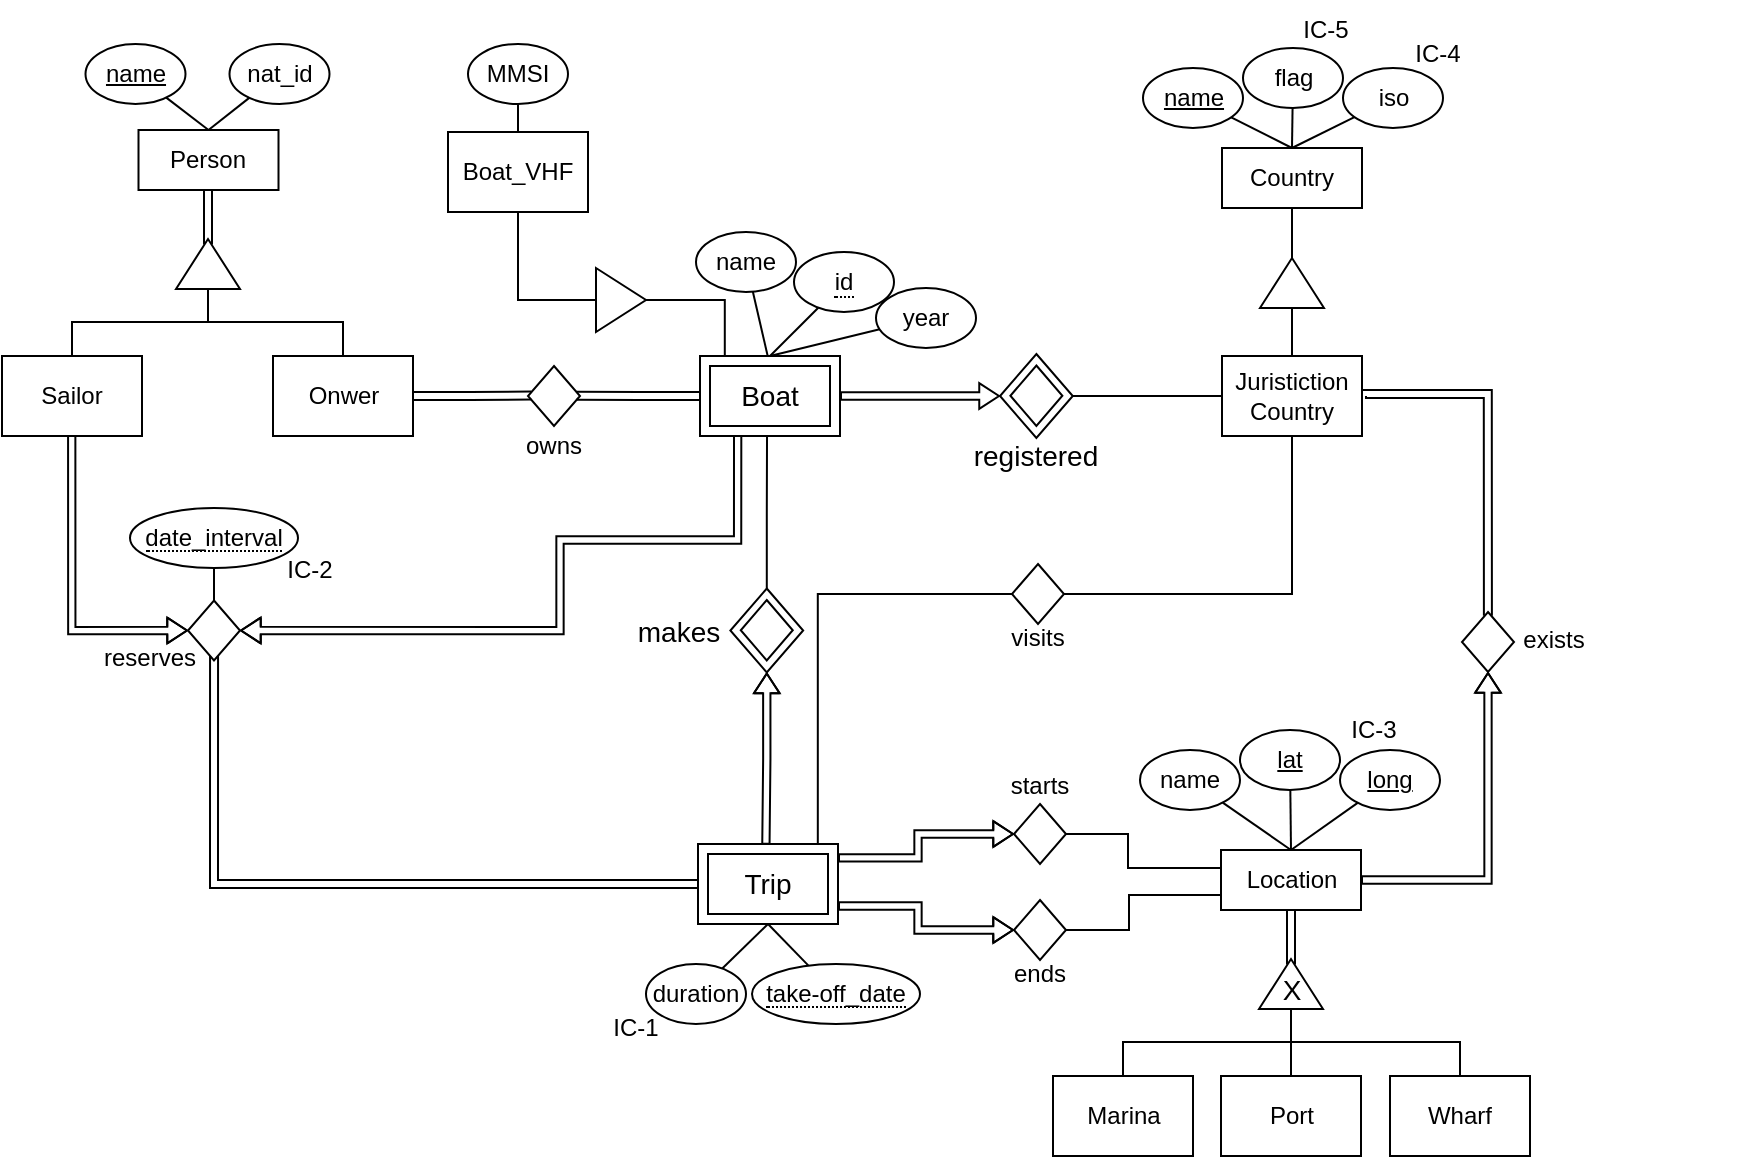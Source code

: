 <mxfile version="15.9.4" type="device"><diagram id="mtO8EmzBldFPsHvV7_26" name="EA-Model"><mxGraphModel dx="782" dy="507" grid="1" gridSize="4" guides="1" tooltips="1" connect="1" arrows="1" fold="1" page="1" pageScale="1" pageWidth="827" pageHeight="1169" math="0" shadow="0"><root><mxCell id="0"/><mxCell id="1" parent="0"/><mxCell id="zJxWmI2F3YD3vHhMLD6m-106" value="" style="edgeStyle=orthogonalEdgeStyle;rounded=0;orthogonalLoop=1;jettySize=auto;html=1;fontColor=#000000;startArrow=block;startFill=0;endArrow=none;endFill=0;shape=flexArrow;endWidth=14.912;endSize=2.42;width=3.649;startSize=2.956;sourcePerimeterSpacing=0;startWidth=8.221;ignoreEdge=0;shadow=0;sketch=0;sourcePortConstraint=none;targetPortConstraint=none;orthogonal=0;anchorPointDirection=0;entryX=1;entryY=0.5;entryDx=0;entryDy=0;exitX=0.5;exitY=1;exitDx=0;exitDy=0;" parent="1" source="zJxWmI2F3YD3vHhMLD6m-108" target="zJxWmI2F3YD3vHhMLD6m-92" edge="1"><mxGeometry relative="1" as="geometry"><mxPoint x="772" y="486" as="sourcePoint"/><mxPoint x="772.011" y="609.0" as="targetPoint"/><Array as="points"><mxPoint x="772" y="482"/><mxPoint x="772" y="609"/></Array></mxGeometry></mxCell><mxCell id="zJxWmI2F3YD3vHhMLD6m-107" value="" style="group;rounded=1;shadow=0;sketch=0;strokeColor=none;strokeWidth=1;fillColor=none;gradientColor=none;" parent="1" vertex="1" connectable="0"><mxGeometry x="779" y="438" width="130" height="36" as="geometry"/></mxCell><mxCell id="zJxWmI2F3YD3vHhMLD6m-108" value="" style="rhombus;whiteSpace=wrap;html=1;fillColor=default;container=0;rounded=0;shadow=0;sketch=0;strokeColor=default;strokeWidth=1;" parent="zJxWmI2F3YD3vHhMLD6m-107" vertex="1"><mxGeometry x="-20" y="2" width="26" height="30" as="geometry"/></mxCell><mxCell id="zJxWmI2F3YD3vHhMLD6m-109" value="exists" style="text;html=1;strokeColor=none;fillColor=none;align=center;verticalAlign=middle;whiteSpace=wrap;rounded=0;container=0;shadow=0;sketch=0;" parent="zJxWmI2F3YD3vHhMLD6m-107" vertex="1"><mxGeometry x="-7" y="1" width="66" height="30" as="geometry"/></mxCell><mxCell id="zJxWmI2F3YD3vHhMLD6m-112" value="" style="edgeStyle=orthogonalEdgeStyle;rounded=0;orthogonalLoop=1;jettySize=auto;html=1;fontColor=#000000;startArrow=none;startFill=0;endArrow=none;endFill=0;shape=link;startSize=5;shadow=0;sketch=0;sourcePerimeterSpacing=0;entryX=1;entryY=0.5;entryDx=0;entryDy=0;exitX=0.498;exitY=0.063;exitDx=0;exitDy=0;exitPerimeter=0;" parent="1" source="zJxWmI2F3YD3vHhMLD6m-108" target="zJxWmI2F3YD3vHhMLD6m-33" edge="1"><mxGeometry relative="1" as="geometry"><mxPoint x="772" y="438" as="sourcePoint"/><mxPoint x="718" y="366" as="targetPoint"/><Array as="points"><mxPoint x="772" y="331"/></Array></mxGeometry></mxCell><mxCell id="zJxWmI2F3YD3vHhMLD6m-115" value="" style="group" parent="1" vertex="1" connectable="0"><mxGeometry x="554.5" y="499" width="238.5" height="213" as="geometry"/></mxCell><mxCell id="zJxWmI2F3YD3vHhMLD6m-95" value="" style="group" parent="zJxWmI2F3YD3vHhMLD6m-115" vertex="1" connectable="0"><mxGeometry x="43.5" width="172" height="90" as="geometry"/></mxCell><mxCell id="zJxWmI2F3YD3vHhMLD6m-89" value="&lt;u&gt;long&lt;/u&gt;" style="ellipse;whiteSpace=wrap;html=1;" parent="zJxWmI2F3YD3vHhMLD6m-95" vertex="1"><mxGeometry x="100" y="10" width="50" height="30" as="geometry"/></mxCell><mxCell id="zJxWmI2F3YD3vHhMLD6m-91" value="&lt;u&gt;lat&lt;/u&gt;" style="ellipse;whiteSpace=wrap;html=1;" parent="zJxWmI2F3YD3vHhMLD6m-95" vertex="1"><mxGeometry x="50" width="50" height="30" as="geometry"/></mxCell><mxCell id="zJxWmI2F3YD3vHhMLD6m-92" value="Location" style="rounded=0;whiteSpace=wrap;html=1;" parent="zJxWmI2F3YD3vHhMLD6m-95" vertex="1"><mxGeometry x="40.5" y="60" width="70" height="30" as="geometry"/></mxCell><mxCell id="zJxWmI2F3YD3vHhMLD6m-88" style="edgeStyle=none;rounded=0;orthogonalLoop=1;jettySize=auto;html=1;entryX=0.5;entryY=0;entryDx=0;entryDy=0;endArrow=none;endFill=0;" parent="zJxWmI2F3YD3vHhMLD6m-95" source="zJxWmI2F3YD3vHhMLD6m-89" target="zJxWmI2F3YD3vHhMLD6m-92" edge="1"><mxGeometry relative="1" as="geometry"/></mxCell><mxCell id="zJxWmI2F3YD3vHhMLD6m-90" style="edgeStyle=none;rounded=0;orthogonalLoop=1;jettySize=auto;html=1;entryX=0.5;entryY=0;entryDx=0;entryDy=0;endArrow=none;endFill=0;" parent="zJxWmI2F3YD3vHhMLD6m-95" source="zJxWmI2F3YD3vHhMLD6m-91" target="zJxWmI2F3YD3vHhMLD6m-92" edge="1"><mxGeometry relative="1" as="geometry"/></mxCell><mxCell id="zJxWmI2F3YD3vHhMLD6m-93" style="rounded=0;orthogonalLoop=1;jettySize=auto;html=1;endArrow=none;endFill=0;entryX=0.5;entryY=0;entryDx=0;entryDy=0;" parent="zJxWmI2F3YD3vHhMLD6m-95" source="zJxWmI2F3YD3vHhMLD6m-94" target="zJxWmI2F3YD3vHhMLD6m-92" edge="1"><mxGeometry relative="1" as="geometry"/></mxCell><mxCell id="zJxWmI2F3YD3vHhMLD6m-94" value="name" style="ellipse;whiteSpace=wrap;html=1;" parent="zJxWmI2F3YD3vHhMLD6m-95" vertex="1"><mxGeometry y="10" width="50" height="30" as="geometry"/></mxCell><mxCell id="zJxWmI2F3YD3vHhMLD6m-110" value="" style="group" parent="zJxWmI2F3YD3vHhMLD6m-95" vertex="1" connectable="0"><mxGeometry x="0.5" y="-341" width="171.5" height="194" as="geometry"/></mxCell><mxCell id="zJxWmI2F3YD3vHhMLD6m-23" value="" style="triangle;whiteSpace=wrap;html=1;rotation=-90;" parent="zJxWmI2F3YD3vHhMLD6m-110" vertex="1"><mxGeometry x="63" y="101.5" width="25" height="32" as="geometry"/></mxCell><mxCell id="zJxWmI2F3YD3vHhMLD6m-33" value="Juristiction Country" style="rounded=0;whiteSpace=wrap;html=1;fontColor=#000000;fillColor=default;allowArrows=1;" parent="zJxWmI2F3YD3vHhMLD6m-110" vertex="1"><mxGeometry x="40.5" y="154" width="70" height="40" as="geometry"/></mxCell><mxCell id="zJxWmI2F3YD3vHhMLD6m-79" style="edgeStyle=none;rounded=0;sketch=0;orthogonalLoop=1;jettySize=auto;html=1;shadow=0;startArrow=none;startFill=0;endArrow=none;endFill=0;sourcePerimeterSpacing=0;" parent="zJxWmI2F3YD3vHhMLD6m-110" source="zJxWmI2F3YD3vHhMLD6m-23" target="zJxWmI2F3YD3vHhMLD6m-33" edge="1"><mxGeometry relative="1" as="geometry"/></mxCell><mxCell id="zJxWmI2F3YD3vHhMLD6m-98" value="" style="group" parent="zJxWmI2F3YD3vHhMLD6m-110" vertex="1" connectable="0"><mxGeometry width="171.5" height="80" as="geometry"/></mxCell><mxCell id="zJxWmI2F3YD3vHhMLD6m-24" value="iso" style="ellipse;whiteSpace=wrap;html=1;" parent="zJxWmI2F3YD3vHhMLD6m-98" vertex="1"><mxGeometry x="101" y="10" width="50" height="30" as="geometry"/></mxCell><mxCell id="zJxWmI2F3YD3vHhMLD6m-25" value="flag" style="ellipse;whiteSpace=wrap;html=1;" parent="zJxWmI2F3YD3vHhMLD6m-98" vertex="1"><mxGeometry x="51" width="50" height="30" as="geometry"/></mxCell><mxCell id="zJxWmI2F3YD3vHhMLD6m-26" value="Country" style="rounded=0;whiteSpace=wrap;html=1;" parent="zJxWmI2F3YD3vHhMLD6m-98" vertex="1"><mxGeometry x="40.5" y="50" width="70" height="30" as="geometry"/></mxCell><mxCell id="zJxWmI2F3YD3vHhMLD6m-38" style="edgeStyle=none;rounded=0;orthogonalLoop=1;jettySize=auto;html=1;entryX=0.5;entryY=0;entryDx=0;entryDy=0;endArrow=none;endFill=0;" parent="zJxWmI2F3YD3vHhMLD6m-98" source="zJxWmI2F3YD3vHhMLD6m-24" target="zJxWmI2F3YD3vHhMLD6m-26" edge="1"><mxGeometry relative="1" as="geometry"/></mxCell><mxCell id="zJxWmI2F3YD3vHhMLD6m-37" style="edgeStyle=none;rounded=0;orthogonalLoop=1;jettySize=auto;html=1;entryX=0.5;entryY=0;entryDx=0;entryDy=0;endArrow=none;endFill=0;" parent="zJxWmI2F3YD3vHhMLD6m-98" source="zJxWmI2F3YD3vHhMLD6m-25" target="zJxWmI2F3YD3vHhMLD6m-26" edge="1"><mxGeometry relative="1" as="geometry"/></mxCell><mxCell id="zJxWmI2F3YD3vHhMLD6m-36" style="rounded=0;orthogonalLoop=1;jettySize=auto;html=1;endArrow=none;endFill=0;entryX=0.5;entryY=0;entryDx=0;entryDy=0;" parent="zJxWmI2F3YD3vHhMLD6m-98" source="zJxWmI2F3YD3vHhMLD6m-34" target="zJxWmI2F3YD3vHhMLD6m-26" edge="1"><mxGeometry relative="1" as="geometry"/></mxCell><mxCell id="zJxWmI2F3YD3vHhMLD6m-34" value="&lt;u&gt;name&lt;/u&gt;" style="ellipse;whiteSpace=wrap;html=1;" parent="zJxWmI2F3YD3vHhMLD6m-98" vertex="1"><mxGeometry x="1" y="10" width="50" height="30" as="geometry"/></mxCell><mxCell id="T82zshx75YJD7q8zzaBY-8" value="IC-4" style="text;html=1;strokeColor=none;fillColor=none;align=center;verticalAlign=middle;whiteSpace=wrap;rounded=0;fontColor=#000000;" parent="zJxWmI2F3YD3vHhMLD6m-98" vertex="1"><mxGeometry x="125.5" y="-12" width="46" height="30" as="geometry"/></mxCell><mxCell id="zJxWmI2F3YD3vHhMLD6m-22" style="edgeStyle=orthogonalEdgeStyle;rounded=0;orthogonalLoop=1;jettySize=auto;html=1;exitX=1;exitY=0.5;exitDx=0;exitDy=0;fontColor=#000000;startArrow=none;startFill=0;endArrow=none;endFill=0;" parent="zJxWmI2F3YD3vHhMLD6m-110" source="zJxWmI2F3YD3vHhMLD6m-23" target="zJxWmI2F3YD3vHhMLD6m-26" edge="1"><mxGeometry relative="1" as="geometry"/></mxCell><mxCell id="zJxWmI2F3YD3vHhMLD6m-2" value="IC-3" style="text;html=1;strokeColor=none;fillColor=none;align=center;verticalAlign=middle;whiteSpace=wrap;rounded=0;fontColor=#000000;" parent="zJxWmI2F3YD3vHhMLD6m-95" vertex="1"><mxGeometry x="94" y="-15" width="46" height="30" as="geometry"/></mxCell><mxCell id="zJxWmI2F3YD3vHhMLD6m-99" value="Marina" style="rounded=0;whiteSpace=wrap;html=1;fontColor=#000000;fillColor=default;strokeWidth=1;shadow=0;sketch=0;" parent="zJxWmI2F3YD3vHhMLD6m-115" vertex="1"><mxGeometry y="173" width="70" height="40" as="geometry"/></mxCell><mxCell id="zJxWmI2F3YD3vHhMLD6m-100" value="Port" style="rounded=0;whiteSpace=wrap;html=1;fontColor=#000000;fillColor=default;strokeWidth=1;shadow=0;sketch=0;" parent="zJxWmI2F3YD3vHhMLD6m-115" vertex="1"><mxGeometry x="84" y="173" width="70" height="40" as="geometry"/></mxCell><mxCell id="zJxWmI2F3YD3vHhMLD6m-101" value="Wharf" style="rounded=0;whiteSpace=wrap;html=1;fontColor=#000000;fillColor=default;strokeWidth=1;shadow=0;sketch=0;" parent="zJxWmI2F3YD3vHhMLD6m-115" vertex="1"><mxGeometry x="168.5" y="173" width="70" height="40" as="geometry"/></mxCell><mxCell id="zJxWmI2F3YD3vHhMLD6m-114" value="" style="group" parent="zJxWmI2F3YD3vHhMLD6m-115" vertex="1" connectable="0"><mxGeometry x="89" y="114.5" width="60" height="30.5" as="geometry"/></mxCell><mxCell id="zJxWmI2F3YD3vHhMLD6m-96" value="&lt;p style=&quot;line-height: 0&quot;&gt;&lt;br&gt;&lt;/p&gt;" style="triangle;whiteSpace=wrap;html=1;rotation=-90;rounded=0;shadow=0;sketch=0;strokeWidth=1;fillColor=default;gradientColor=none;strokeColor=default;portConstraintRotation=1;snapToPoint=1;" parent="zJxWmI2F3YD3vHhMLD6m-114" vertex="1"><mxGeometry x="17.5" y="-3.5" width="25" height="32" as="geometry"/></mxCell><mxCell id="zJxWmI2F3YD3vHhMLD6m-113" value="&lt;font style=&quot;font-size: 14px&quot;&gt;X&lt;/font&gt;" style="text;html=1;strokeColor=none;fillColor=none;align=center;verticalAlign=middle;whiteSpace=wrap;rounded=0;shadow=0;sketch=0;" parent="zJxWmI2F3YD3vHhMLD6m-114" vertex="1"><mxGeometry y="0.5" width="60" height="30" as="geometry"/></mxCell><mxCell id="zJxWmI2F3YD3vHhMLD6m-10" style="edgeStyle=orthogonalEdgeStyle;rounded=0;orthogonalLoop=1;jettySize=auto;html=1;exitX=0.888;exitY=0.5;exitDx=0;exitDy=0;entryX=0.5;entryY=1;entryDx=0;entryDy=0;fontColor=#000000;startArrow=none;startFill=0;endArrow=none;endFill=0;shape=link;exitPerimeter=0;" parent="zJxWmI2F3YD3vHhMLD6m-115" source="zJxWmI2F3YD3vHhMLD6m-96" target="zJxWmI2F3YD3vHhMLD6m-92" edge="1"><mxGeometry relative="1" as="geometry"><mxPoint x="118.5" y="152.5" as="sourcePoint"/><mxPoint x="121.5" y="90" as="targetPoint"/></mxGeometry></mxCell><mxCell id="zJxWmI2F3YD3vHhMLD6m-105" style="edgeStyle=orthogonalEdgeStyle;rounded=0;sketch=0;orthogonalLoop=1;jettySize=auto;html=1;shadow=0;startArrow=none;startFill=0;endArrow=none;endFill=0;sourcePerimeterSpacing=0;entryX=0;entryY=0.5;entryDx=0;entryDy=0;" parent="zJxWmI2F3YD3vHhMLD6m-115" source="zJxWmI2F3YD3vHhMLD6m-99" target="zJxWmI2F3YD3vHhMLD6m-96" edge="1"><mxGeometry relative="1" as="geometry"><mxPoint x="115.5" y="144" as="targetPoint"/><Array as="points"><mxPoint x="35.5" y="156"/><mxPoint x="119.5" y="156"/></Array></mxGeometry></mxCell><mxCell id="zJxWmI2F3YD3vHhMLD6m-103" style="edgeStyle=none;rounded=0;sketch=0;orthogonalLoop=1;jettySize=auto;html=1;shadow=0;startArrow=none;startFill=0;endArrow=none;endFill=0;sourcePerimeterSpacing=0;entryX=0.5;entryY=0;entryDx=0;entryDy=0;exitX=0;exitY=0.5;exitDx=0;exitDy=0;" parent="zJxWmI2F3YD3vHhMLD6m-115" source="zJxWmI2F3YD3vHhMLD6m-96" target="zJxWmI2F3YD3vHhMLD6m-100" edge="1"><mxGeometry relative="1" as="geometry"><mxPoint x="117.786" y="139.381" as="sourcePoint"/><mxPoint x="119.5" y="156" as="targetPoint"/></mxGeometry></mxCell><mxCell id="zJxWmI2F3YD3vHhMLD6m-104" style="edgeStyle=orthogonalEdgeStyle;rounded=0;sketch=0;orthogonalLoop=1;jettySize=auto;html=1;entryX=0;entryY=0.5;entryDx=0;entryDy=0;shadow=0;startArrow=none;startFill=0;endArrow=none;endFill=0;sourcePerimeterSpacing=0;" parent="zJxWmI2F3YD3vHhMLD6m-115" source="zJxWmI2F3YD3vHhMLD6m-101" target="zJxWmI2F3YD3vHhMLD6m-96" edge="1"><mxGeometry relative="1" as="geometry"><Array as="points"><mxPoint x="203.5" y="156"/><mxPoint x="119.5" y="156"/></Array></mxGeometry></mxCell><mxCell id="zJxWmI2F3YD3vHhMLD6m-163" value="" style="edgeStyle=orthogonalEdgeStyle;rounded=0;orthogonalLoop=1;jettySize=auto;html=1;fontColor=#000000;startArrow=block;startFill=0;endArrow=none;endFill=0;shape=flexArrow;endWidth=14.912;endSize=2.42;width=3.649;startSize=2.956;sourcePerimeterSpacing=0;startWidth=8.221;ignoreEdge=0;shadow=0;sketch=0;sourcePortConstraint=none;targetPortConstraint=none;orthogonal=0;anchorPointDirection=0;fontSize=14;entryX=1;entryY=0.5;entryDx=0;entryDy=0;exitX=0;exitY=0.5;exitDx=0;exitDy=0;" parent="1" source="zJxWmI2F3YD3vHhMLD6m-165" target="zJxWmI2F3YD3vHhMLD6m-155" edge="1"><mxGeometry relative="1" as="geometry"><mxPoint x="520" y="332" as="sourcePoint"/><mxPoint x="502.021" y="356.0" as="targetPoint"/><Array as="points"/></mxGeometry></mxCell><mxCell id="zJxWmI2F3YD3vHhMLD6m-169" value="" style="group" parent="1" vertex="1" connectable="0"><mxGeometry x="495" y="311" width="94.0" height="66" as="geometry"/></mxCell><mxCell id="zJxWmI2F3YD3vHhMLD6m-165" value="" style="rhombus;whiteSpace=wrap;html=1;fillColor=none;container=0;rounded=0;shadow=0;sketch=0;fontSize=14;strokeColor=default;strokeWidth=1;" parent="zJxWmI2F3YD3vHhMLD6m-169" vertex="1"><mxGeometry x="33" width="36.39" height="42" as="geometry"/></mxCell><mxCell id="zJxWmI2F3YD3vHhMLD6m-166" value="" style="rhombus;whiteSpace=wrap;html=1;fillColor=none;container=0;rounded=0;shadow=0;sketch=0;fontSize=14;strokeColor=default;strokeWidth=1;" parent="zJxWmI2F3YD3vHhMLD6m-169" vertex="1"><mxGeometry x="38.19" y="5.75" width="26" height="30.25" as="geometry"/></mxCell><mxCell id="zJxWmI2F3YD3vHhMLD6m-167" value="registered" style="text;html=1;strokeColor=none;fillColor=none;align=center;verticalAlign=middle;whiteSpace=wrap;rounded=0;container=0;shadow=0;sketch=0;fontSize=14;" parent="zJxWmI2F3YD3vHhMLD6m-169" vertex="1"><mxGeometry x="4.19" y="36" width="94" height="30" as="geometry"/></mxCell><mxCell id="zJxWmI2F3YD3vHhMLD6m-173" value="" style="edgeStyle=orthogonalEdgeStyle;rounded=0;sketch=0;orthogonalLoop=1;jettySize=auto;html=1;shadow=0;fontSize=14;startArrow=none;startFill=0;endArrow=none;endFill=0;sourcePerimeterSpacing=0;entryX=1;entryY=0.5;entryDx=0;entryDy=0;" parent="1" source="zJxWmI2F3YD3vHhMLD6m-33" target="zJxWmI2F3YD3vHhMLD6m-165" edge="1"><mxGeometry relative="1" as="geometry"/></mxCell><mxCell id="zJxWmI2F3YD3vHhMLD6m-174" value="" style="group;rounded=0;shadow=0;sketch=0;fontSize=14;strokeColor=default;strokeWidth=1;fillColor=none;gradientColor=none;" parent="1" vertex="1" connectable="0"><mxGeometry x="377" y="556" width="70" height="40" as="geometry"/></mxCell><mxCell id="zJxWmI2F3YD3vHhMLD6m-175" value="" style="rounded=0;whiteSpace=wrap;html=1;fontColor=#000000;fillColor=default;strokeWidth=1;shadow=0;sketch=0;fontSize=14;" parent="zJxWmI2F3YD3vHhMLD6m-174" vertex="1"><mxGeometry width="70" height="40" as="geometry"/></mxCell><mxCell id="zJxWmI2F3YD3vHhMLD6m-176" value="&lt;span&gt;Trip&lt;br&gt;&lt;/span&gt;" style="rounded=0;whiteSpace=wrap;html=1;fontColor=#000000;fillColor=default;strokeWidth=1;shadow=0;sketch=0;fontSize=14;" parent="zJxWmI2F3YD3vHhMLD6m-174" vertex="1"><mxGeometry x="5" y="5" width="60" height="30" as="geometry"/></mxCell><mxCell id="xn7g9iZV4RgTC4gJWkwB-16" value="" style="edgeStyle=orthogonalEdgeStyle;rounded=0;orthogonalLoop=1;jettySize=auto;html=1;fontColor=#000000;startArrow=block;startFill=0;endArrow=none;endFill=0;shape=flexArrow;endWidth=14.912;endSize=2.42;width=3.649;startSize=2.956;sourcePerimeterSpacing=0;startWidth=8.221;ignoreEdge=0;shadow=0;sketch=0;sourcePortConstraint=none;targetPortConstraint=none;orthogonal=0;anchorPointDirection=0;entryX=1;entryY=0.198;entryDx=0;entryDy=0;entryPerimeter=0;exitX=0;exitY=0.5;exitDx=0;exitDy=0;" parent="zJxWmI2F3YD3vHhMLD6m-174" source="xn7g9iZV4RgTC4gJWkwB-7" edge="1"><mxGeometry relative="1" as="geometry"><mxPoint x="149" y="43.09" as="sourcePoint"/><mxPoint x="70" y="31.01" as="targetPoint"/><Array as="points"><mxPoint x="110" y="43"/><mxPoint x="110" y="31"/></Array></mxGeometry></mxCell><mxCell id="zJxWmI2F3YD3vHhMLD6m-178" value="" style="group;rounded=0;shadow=0;sketch=0;fontSize=14;strokeColor=none;strokeWidth=1;fillColor=none;gradientColor=none;" parent="1" vertex="1" connectable="0"><mxGeometry x="382.0" y="426.5" width="135.19" height="47.5" as="geometry"/></mxCell><mxCell id="zJxWmI2F3YD3vHhMLD6m-179" value="" style="rhombus;whiteSpace=wrap;html=1;fillColor=none;container=0;rounded=0;shadow=0;sketch=0;fontSize=14;strokeColor=default;strokeWidth=1;" parent="zJxWmI2F3YD3vHhMLD6m-178" vertex="1"><mxGeometry x="11.19" y="1.75" width="36.39" height="42" as="geometry"/></mxCell><mxCell id="zJxWmI2F3YD3vHhMLD6m-180" value="" style="rhombus;whiteSpace=wrap;html=1;fillColor=none;container=0;rounded=0;shadow=0;sketch=0;fontSize=14;strokeColor=default;strokeWidth=1;" parent="zJxWmI2F3YD3vHhMLD6m-178" vertex="1"><mxGeometry x="16.38" y="7.5" width="26" height="30.25" as="geometry"/></mxCell><mxCell id="zJxWmI2F3YD3vHhMLD6m-182" value="" style="edgeStyle=orthogonalEdgeStyle;rounded=0;orthogonalLoop=1;jettySize=auto;html=1;fontColor=#000000;startArrow=block;startFill=0;endArrow=none;endFill=0;shape=flexArrow;endWidth=14.912;endSize=2.42;width=3.649;startSize=2.956;sourcePerimeterSpacing=0;startWidth=8.221;ignoreEdge=0;shadow=0;sketch=0;sourcePortConstraint=none;targetPortConstraint=none;orthogonal=0;anchorPointDirection=0;fontSize=14;exitX=0.5;exitY=1;exitDx=0;exitDy=0;entryX=0.285;entryY=0.009;entryDx=0;entryDy=0;entryPerimeter=0;" parent="1" source="zJxWmI2F3YD3vHhMLD6m-179" edge="1"><mxGeometry relative="1" as="geometry"><mxPoint x="410.771" y="502" as="sourcePoint"/><mxPoint x="410.95" y="556.36" as="targetPoint"/><Array as="points"/></mxGeometry></mxCell><mxCell id="zJxWmI2F3YD3vHhMLD6m-183" value="" style="edgeStyle=orthogonalEdgeStyle;rounded=0;sketch=0;orthogonalLoop=1;jettySize=auto;html=1;shadow=0;fontSize=14;startArrow=none;startFill=0;endArrow=none;endFill=0;sourcePerimeterSpacing=0;entryX=0.293;entryY=0.997;entryDx=0;entryDy=0;entryPerimeter=0;" parent="1" source="zJxWmI2F3YD3vHhMLD6m-179" edge="1"><mxGeometry relative="1" as="geometry"><mxPoint x="411.51" y="351.88" as="targetPoint"/></mxGeometry></mxCell><mxCell id="xn7g9iZV4RgTC4gJWkwB-4" value="" style="group" parent="1" vertex="1" connectable="0"><mxGeometry x="524" y="512" width="48" height="54" as="geometry"/></mxCell><mxCell id="xn7g9iZV4RgTC4gJWkwB-3" value="starts" style="text;html=1;strokeColor=none;fillColor=none;align=center;verticalAlign=middle;whiteSpace=wrap;rounded=0;container=0;" parent="xn7g9iZV4RgTC4gJWkwB-4" vertex="1"><mxGeometry width="48" height="30" as="geometry"/></mxCell><mxCell id="xn7g9iZV4RgTC4gJWkwB-2" value="" style="rhombus;whiteSpace=wrap;html=1;fillColor=none;container=0;rounded=0;" parent="xn7g9iZV4RgTC4gJWkwB-4" vertex="1"><mxGeometry x="11" y="24" width="26" height="30" as="geometry"/></mxCell><mxCell id="xn7g9iZV4RgTC4gJWkwB-10" value="" style="edgeStyle=orthogonalEdgeStyle;rounded=0;orthogonalLoop=1;jettySize=auto;html=1;fontColor=#000000;startArrow=block;startFill=0;endArrow=none;endFill=0;shape=flexArrow;endWidth=14.912;endSize=2.42;width=3.649;startSize=2.956;sourcePerimeterSpacing=0;startWidth=8.221;ignoreEdge=0;shadow=0;sketch=0;sourcePortConstraint=none;targetPortConstraint=none;orthogonal=0;anchorPointDirection=0;entryX=1;entryY=0.198;entryDx=0;entryDy=0;entryPerimeter=0;exitX=0;exitY=0.5;exitDx=0;exitDy=0;" parent="1" source="xn7g9iZV4RgTC4gJWkwB-2" edge="1"><mxGeometry relative="1" as="geometry"><mxPoint x="526" y="551" as="sourcePoint"/><mxPoint x="447" y="562.92" as="targetPoint"/><Array as="points"><mxPoint x="487" y="551"/><mxPoint x="487" y="563"/></Array></mxGeometry></mxCell><mxCell id="xn7g9iZV4RgTC4gJWkwB-17" value="" style="group" parent="1" vertex="1" connectable="0"><mxGeometry x="524" y="584" width="48" height="52" as="geometry"/></mxCell><mxCell id="xn7g9iZV4RgTC4gJWkwB-6" value="ends" style="text;html=1;strokeColor=none;fillColor=none;align=center;verticalAlign=middle;whiteSpace=wrap;rounded=0;container=0;" parent="xn7g9iZV4RgTC4gJWkwB-17" vertex="1"><mxGeometry y="22" width="48" height="30" as="geometry"/></mxCell><mxCell id="xn7g9iZV4RgTC4gJWkwB-7" value="" style="rhombus;whiteSpace=wrap;html=1;fillColor=none;container=0;rounded=0;" parent="xn7g9iZV4RgTC4gJWkwB-17" vertex="1"><mxGeometry x="11" width="26" height="30" as="geometry"/></mxCell><mxCell id="xn7g9iZV4RgTC4gJWkwB-18" value="" style="edgeStyle=orthogonalEdgeStyle;rounded=0;orthogonalLoop=1;jettySize=auto;html=1;fontColor=#000000;startArrow=none;startFill=0;endArrow=none;endFill=0;entryX=1;entryY=0.5;entryDx=0;entryDy=0;" parent="1" target="xn7g9iZV4RgTC4gJWkwB-2" edge="1"><mxGeometry relative="1" as="geometry"><mxPoint x="636" y="568" as="sourcePoint"/><mxPoint x="592.26" y="558" as="targetPoint"/><Array as="points"><mxPoint x="639" y="568"/><mxPoint x="592" y="568"/><mxPoint x="592" y="551"/></Array></mxGeometry></mxCell><mxCell id="xn7g9iZV4RgTC4gJWkwB-19" value="" style="edgeStyle=orthogonalEdgeStyle;rounded=0;orthogonalLoop=1;jettySize=auto;html=1;fontColor=#000000;startArrow=none;startFill=0;endArrow=none;endFill=0;entryX=1;entryY=0.5;entryDx=0;entryDy=0;exitX=0;exitY=0.75;exitDx=0;exitDy=0;" parent="1" source="zJxWmI2F3YD3vHhMLD6m-92" target="xn7g9iZV4RgTC4gJWkwB-7" edge="1"><mxGeometry relative="1" as="geometry"><mxPoint x="634" y="582" as="sourcePoint"/><mxPoint x="598.26" y="600" as="targetPoint"/><Array as="points"><mxPoint x="592.5" y="582"/><mxPoint x="592.5" y="599"/></Array></mxGeometry></mxCell><mxCell id="xn7g9iZV4RgTC4gJWkwB-26" value="" style="edgeStyle=none;rounded=0;orthogonalLoop=1;jettySize=auto;html=1;endArrow=none;endFill=0;entryX=0.5;entryY=1;entryDx=0;entryDy=0;" parent="1" source="xn7g9iZV4RgTC4gJWkwB-23" target="zJxWmI2F3YD3vHhMLD6m-175" edge="1"><mxGeometry relative="1" as="geometry"/></mxCell><mxCell id="xn7g9iZV4RgTC4gJWkwB-23" value="&lt;div style=&quot;border-bottom: 1px dotted black ; line-height: 1&quot;&gt;take-off_date&lt;/div&gt;" style="ellipse;whiteSpace=wrap;html=1;container=0;" parent="1" vertex="1"><mxGeometry x="404" y="616" width="84" height="30" as="geometry"/></mxCell><mxCell id="xn7g9iZV4RgTC4gJWkwB-25" value="" style="rounded=0;orthogonalLoop=1;jettySize=auto;html=1;endArrow=none;endFill=0;entryX=0.5;entryY=1;entryDx=0;entryDy=0;" parent="1" source="xn7g9iZV4RgTC4gJWkwB-24" target="zJxWmI2F3YD3vHhMLD6m-175" edge="1"><mxGeometry relative="1" as="geometry"/></mxCell><mxCell id="xn7g9iZV4RgTC4gJWkwB-24" value="duration" style="ellipse;whiteSpace=wrap;html=1;container=0;" parent="1" vertex="1"><mxGeometry x="351" y="616" width="50" height="30" as="geometry"/></mxCell><mxCell id="zJxWmI2F3YD3vHhMLD6m-181" value="makes" style="text;html=1;strokeColor=none;fillColor=none;align=center;verticalAlign=middle;whiteSpace=wrap;rounded=0;container=0;shadow=0;sketch=0;fontSize=14;" parent="1" vertex="1"><mxGeometry x="344.19" y="435.25" width="46.81" height="30" as="geometry"/></mxCell><mxCell id="xn7g9iZV4RgTC4gJWkwB-31" value="" style="group" parent="1" vertex="1" connectable="0"><mxGeometry x="494" y="416" width="106" height="58" as="geometry"/></mxCell><mxCell id="xn7g9iZV4RgTC4gJWkwB-30" value="visits" style="text;html=1;strokeColor=none;fillColor=none;align=center;verticalAlign=middle;whiteSpace=wrap;rounded=0;container=0;" parent="xn7g9iZV4RgTC4gJWkwB-31" vertex="1"><mxGeometry y="22" width="106" height="30" as="geometry"/></mxCell><mxCell id="xn7g9iZV4RgTC4gJWkwB-29" value="" style="rhombus;whiteSpace=wrap;html=1;fillColor=none;container=0;rounded=0;" parent="xn7g9iZV4RgTC4gJWkwB-31" vertex="1"><mxGeometry x="40" width="26" height="30" as="geometry"/></mxCell><mxCell id="xn7g9iZV4RgTC4gJWkwB-32" value="" style="edgeStyle=orthogonalEdgeStyle;rounded=0;orthogonalLoop=1;jettySize=auto;html=1;fontColor=#000000;startArrow=none;startFill=0;endArrow=none;endFill=0;exitX=0.713;exitY=-0.01;exitDx=0;exitDy=0;exitPerimeter=0;entryX=0;entryY=0.5;entryDx=0;entryDy=0;" parent="1" target="xn7g9iZV4RgTC4gJWkwB-29" edge="1"><mxGeometry relative="1" as="geometry"><mxPoint x="436.91" y="555.6" as="sourcePoint"/><mxPoint x="524" y="431" as="targetPoint"/><Array as="points"><mxPoint x="437" y="431"/></Array></mxGeometry></mxCell><mxCell id="xn7g9iZV4RgTC4gJWkwB-33" value="" style="edgeStyle=orthogonalEdgeStyle;rounded=0;orthogonalLoop=1;jettySize=auto;html=1;fontColor=#000000;startArrow=none;startFill=0;endArrow=none;endFill=0;entryX=0.5;entryY=1;entryDx=0;entryDy=0;exitX=1;exitY=0.5;exitDx=0;exitDy=0;" parent="1" source="xn7g9iZV4RgTC4gJWkwB-29" target="zJxWmI2F3YD3vHhMLD6m-33" edge="1"><mxGeometry relative="1" as="geometry"><mxPoint x="674" y="428" as="sourcePoint"/><mxPoint x="676.26" y="358.1" as="targetPoint"/><Array as="points"><mxPoint x="674" y="431"/></Array></mxGeometry></mxCell><mxCell id="xn7g9iZV4RgTC4gJWkwB-37" value="" style="group" parent="1" vertex="1" connectable="0"><mxGeometry x="252" y="320" width="106" height="58" as="geometry"/></mxCell><mxCell id="xn7g9iZV4RgTC4gJWkwB-38" value="owns" style="text;html=1;strokeColor=none;fillColor=none;align=center;verticalAlign=middle;whiteSpace=wrap;rounded=0;container=0;" parent="xn7g9iZV4RgTC4gJWkwB-37" vertex="1"><mxGeometry y="22" width="106" height="30" as="geometry"/></mxCell><mxCell id="xn7g9iZV4RgTC4gJWkwB-39" value="" style="rhombus;whiteSpace=wrap;html=1;fillColor=none;container=0;rounded=0;" parent="xn7g9iZV4RgTC4gJWkwB-37" vertex="1"><mxGeometry x="40" y="-3" width="26" height="30" as="geometry"/></mxCell><mxCell id="xn7g9iZV4RgTC4gJWkwB-41" value="" style="edgeStyle=orthogonalEdgeStyle;rounded=0;orthogonalLoop=1;jettySize=auto;html=1;fontColor=#000000;startArrow=none;startFill=0;endArrow=none;endFill=0;shape=link;startSize=5;exitX=1;exitY=0.5;exitDx=0;exitDy=0;entryX=0.064;entryY=0.492;entryDx=0;entryDy=0;entryPerimeter=0;" parent="1" source="zJxWmI2F3YD3vHhMLD6m-144" target="xn7g9iZV4RgTC4gJWkwB-39" edge="1"><mxGeometry relative="1" as="geometry"><mxPoint x="320.044" y="389.9" as="sourcePoint"/><mxPoint x="284" y="332" as="targetPoint"/><Array as="points"/></mxGeometry></mxCell><mxCell id="xn7g9iZV4RgTC4gJWkwB-42" value="" style="edgeStyle=orthogonalEdgeStyle;rounded=0;orthogonalLoop=1;jettySize=auto;html=1;fontColor=#000000;startArrow=none;startFill=0;endArrow=none;endFill=0;shape=link;startSize=5;exitX=0;exitY=0.5;exitDx=0;exitDy=0;entryX=0.93;entryY=0.494;entryDx=0;entryDy=0;entryPerimeter=0;" parent="1" source="zJxWmI2F3YD3vHhMLD6m-155" target="xn7g9iZV4RgTC4gJWkwB-39" edge="1"><mxGeometry relative="1" as="geometry"><mxPoint x="372" y="332" as="sourcePoint"/><mxPoint x="324" y="332" as="targetPoint"/><Array as="points"/></mxGeometry></mxCell><mxCell id="zJxWmI2F3YD3vHhMLD6m-135" value="nat_id" style="ellipse;whiteSpace=wrap;html=1;container=0;" parent="1" vertex="1"><mxGeometry x="142.75" y="156" width="50" height="30" as="geometry"/></mxCell><mxCell id="zJxWmI2F3YD3vHhMLD6m-137" value="Person" style="rounded=0;whiteSpace=wrap;html=1;container=0;" parent="1" vertex="1"><mxGeometry x="97.25" y="199" width="70" height="30" as="geometry"/></mxCell><mxCell id="zJxWmI2F3YD3vHhMLD6m-138" style="edgeStyle=none;rounded=0;orthogonalLoop=1;jettySize=auto;html=1;entryX=0.5;entryY=0;entryDx=0;entryDy=0;endArrow=none;endFill=0;" parent="1" source="zJxWmI2F3YD3vHhMLD6m-135" target="zJxWmI2F3YD3vHhMLD6m-137" edge="1"><mxGeometry relative="1" as="geometry"/></mxCell><mxCell id="zJxWmI2F3YD3vHhMLD6m-140" style="rounded=0;orthogonalLoop=1;jettySize=auto;html=1;endArrow=none;endFill=0;entryX=0.5;entryY=0;entryDx=0;entryDy=0;" parent="1" source="zJxWmI2F3YD3vHhMLD6m-141" target="zJxWmI2F3YD3vHhMLD6m-137" edge="1"><mxGeometry relative="1" as="geometry"/></mxCell><mxCell id="zJxWmI2F3YD3vHhMLD6m-141" value="&lt;u&gt;name&lt;/u&gt;" style="ellipse;whiteSpace=wrap;html=1;container=0;" parent="1" vertex="1"><mxGeometry x="70.75" y="156" width="50" height="30" as="geometry"/></mxCell><mxCell id="zJxWmI2F3YD3vHhMLD6m-142" value="Sailor" style="rounded=0;whiteSpace=wrap;html=1;fontColor=#000000;fillColor=default;strokeWidth=1;shadow=0;sketch=0;" parent="1" vertex="1"><mxGeometry x="29" y="312" width="70" height="40" as="geometry"/></mxCell><mxCell id="zJxWmI2F3YD3vHhMLD6m-144" value="Onwer" style="rounded=0;whiteSpace=wrap;html=1;fontColor=#000000;fillColor=default;strokeWidth=1;shadow=0;sketch=0;" parent="1" vertex="1"><mxGeometry x="164.5" y="312" width="70" height="40" as="geometry"/></mxCell><mxCell id="zJxWmI2F3YD3vHhMLD6m-145" value="" style="group" parent="1" vertex="1" connectable="0"><mxGeometry x="102" y="253.5" width="60" height="30.5" as="geometry"/></mxCell><mxCell id="zJxWmI2F3YD3vHhMLD6m-146" value="&lt;p style=&quot;line-height: 0&quot;&gt;&lt;br&gt;&lt;/p&gt;" style="triangle;whiteSpace=wrap;html=1;rotation=-90;rounded=0;shadow=0;sketch=0;strokeWidth=1;fillColor=default;gradientColor=none;strokeColor=default;portConstraintRotation=1;snapToPoint=1;" parent="zJxWmI2F3YD3vHhMLD6m-145" vertex="1"><mxGeometry x="17.5" y="-3.5" width="25" height="32" as="geometry"/></mxCell><mxCell id="zJxWmI2F3YD3vHhMLD6m-148" style="edgeStyle=orthogonalEdgeStyle;rounded=0;orthogonalLoop=1;jettySize=auto;html=1;exitX=0.888;exitY=0.5;exitDx=0;exitDy=0;entryX=0.5;entryY=1;entryDx=0;entryDy=0;fontColor=#000000;startArrow=none;startFill=0;endArrow=none;endFill=0;shape=link;exitPerimeter=0;" parent="1" source="zJxWmI2F3YD3vHhMLD6m-146" edge="1"><mxGeometry relative="1" as="geometry"><mxPoint x="-443" y="-206.5" as="sourcePoint"/><mxPoint x="132" y="229" as="targetPoint"/></mxGeometry></mxCell><mxCell id="zJxWmI2F3YD3vHhMLD6m-149" style="edgeStyle=orthogonalEdgeStyle;rounded=0;sketch=0;orthogonalLoop=1;jettySize=auto;html=1;shadow=0;startArrow=none;startFill=0;endArrow=none;endFill=0;sourcePerimeterSpacing=0;entryX=0;entryY=0.5;entryDx=0;entryDy=0;exitX=0.5;exitY=0;exitDx=0;exitDy=0;" parent="1" source="zJxWmI2F3YD3vHhMLD6m-142" target="zJxWmI2F3YD3vHhMLD6m-146" edge="1"><mxGeometry relative="1" as="geometry"><mxPoint x="-446" y="-215" as="targetPoint"/><Array as="points"><mxPoint x="64" y="295"/><mxPoint x="132" y="295"/></Array></mxGeometry></mxCell><mxCell id="zJxWmI2F3YD3vHhMLD6m-151" style="edgeStyle=orthogonalEdgeStyle;rounded=0;sketch=0;orthogonalLoop=1;jettySize=auto;html=1;entryX=0;entryY=0.5;entryDx=0;entryDy=0;shadow=0;startArrow=none;startFill=0;endArrow=none;endFill=0;sourcePerimeterSpacing=0;exitX=0.5;exitY=0;exitDx=0;exitDy=0;" parent="1" source="zJxWmI2F3YD3vHhMLD6m-144" target="zJxWmI2F3YD3vHhMLD6m-146" edge="1"><mxGeometry relative="1" as="geometry"><Array as="points"><mxPoint x="200" y="295"/><mxPoint x="132" y="295"/></Array></mxGeometry></mxCell><mxCell id="xn7g9iZV4RgTC4gJWkwB-51" value="" style="edgeStyle=orthogonalEdgeStyle;rounded=0;orthogonalLoop=1;jettySize=auto;html=1;fontColor=#000000;startArrow=block;startFill=0;endArrow=none;endFill=0;shape=flexArrow;endWidth=14.912;endSize=2.42;width=3.649;startSize=2.956;sourcePerimeterSpacing=0;startWidth=8.221;ignoreEdge=0;shadow=0;sketch=0;sourcePortConstraint=none;targetPortConstraint=none;orthogonal=0;anchorPointDirection=0;bendable=1;exitX=0;exitY=0.5;exitDx=0;exitDy=0;entryX=0.498;entryY=0.986;entryDx=0;entryDy=0;entryPerimeter=0;" parent="1" source="xn7g9iZV4RgTC4gJWkwB-45" target="zJxWmI2F3YD3vHhMLD6m-142" edge="1"><mxGeometry relative="1" as="geometry"><mxPoint x="64" y="444" as="sourcePoint"/><mxPoint x="64" y="356" as="targetPoint"/><Array as="points"/></mxGeometry></mxCell><mxCell id="T82zshx75YJD7q8zzaBY-1" value="" style="edgeStyle=orthogonalEdgeStyle;rounded=0;orthogonalLoop=1;jettySize=auto;html=1;fontColor=#000000;startArrow=block;startFill=0;endArrow=none;endFill=0;shape=flexArrow;endWidth=14.912;endSize=2.42;width=3.649;startSize=2.956;sourcePerimeterSpacing=0;startWidth=8.221;ignoreEdge=0;shadow=0;sketch=0;sourcePortConstraint=none;targetPortConstraint=none;orthogonal=0;anchorPointDirection=0;exitX=1;exitY=0.5;exitDx=0;exitDy=0;entryX=0.269;entryY=0.986;entryDx=0;entryDy=0;entryPerimeter=0;" parent="1" source="xn7g9iZV4RgTC4gJWkwB-45" target="zJxWmI2F3YD3vHhMLD6m-155" edge="1"><mxGeometry relative="1" as="geometry"><mxPoint x="164" y="448" as="sourcePoint"/><mxPoint x="396" y="360" as="targetPoint"/><Array as="points"><mxPoint x="308" y="449"/><mxPoint x="308" y="404"/><mxPoint x="396" y="404"/></Array></mxGeometry></mxCell><mxCell id="xn7g9iZV4RgTC4gJWkwB-46" value="reserves" style="text;html=1;strokeColor=none;fillColor=none;align=center;verticalAlign=middle;whiteSpace=wrap;rounded=0;container=0;" parent="1" vertex="1"><mxGeometry x="50" y="448" width="106" height="30" as="geometry"/></mxCell><mxCell id="xn7g9iZV4RgTC4gJWkwB-45" value="" style="rhombus;whiteSpace=wrap;html=1;fillColor=none;container=0;rounded=0;" parent="1" vertex="1"><mxGeometry x="122" y="434.25" width="26" height="30" as="geometry"/></mxCell><mxCell id="T82zshx75YJD7q8zzaBY-2" value="" style="edgeStyle=orthogonalEdgeStyle;rounded=0;orthogonalLoop=1;jettySize=auto;html=1;fontColor=#000000;startArrow=none;startFill=0;endArrow=none;endFill=0;shape=link;startSize=5;entryX=0.501;entryY=0.927;entryDx=0;entryDy=0;entryPerimeter=0;exitX=0;exitY=0.5;exitDx=0;exitDy=0;" parent="1" source="zJxWmI2F3YD3vHhMLD6m-175" target="xn7g9iZV4RgTC4gJWkwB-45" edge="1"><mxGeometry relative="1" as="geometry"><mxPoint x="135" y="584" as="sourcePoint"/><mxPoint x="135.114" y="504" as="targetPoint"/><Array as="points"/></mxGeometry></mxCell><mxCell id="T82zshx75YJD7q8zzaBY-3" value="&lt;div style=&quot;border-bottom: 1px dotted black ; line-height: 1&quot;&gt;date_interval&lt;/div&gt;" style="ellipse;whiteSpace=wrap;html=1;container=0;" parent="1" vertex="1"><mxGeometry x="93" y="388" width="84" height="30" as="geometry"/></mxCell><mxCell id="T82zshx75YJD7q8zzaBY-5" value="" style="edgeStyle=orthogonalEdgeStyle;rounded=0;orthogonalLoop=1;jettySize=auto;html=1;fontColor=#000000;startArrow=none;startFill=0;endArrow=none;endFill=0;exitX=0.5;exitY=0;exitDx=0;exitDy=0;entryX=0.5;entryY=1;entryDx=0;entryDy=0;" parent="1" source="xn7g9iZV4RgTC4gJWkwB-45" target="T82zshx75YJD7q8zzaBY-3" edge="1"><mxGeometry relative="1" as="geometry"><mxPoint x="168.0" y="477.9" as="sourcePoint"/><mxPoint x="135" y="420" as="targetPoint"/><Array as="points"/></mxGeometry></mxCell><mxCell id="T82zshx75YJD7q8zzaBY-6" value="IC-2" style="text;html=1;strokeColor=none;fillColor=none;align=center;verticalAlign=middle;whiteSpace=wrap;rounded=0;fontColor=#000000;" parent="1" vertex="1"><mxGeometry x="160" y="404.25" width="46" height="30" as="geometry"/></mxCell><mxCell id="T82zshx75YJD7q8zzaBY-7" value="IC-1" style="text;html=1;strokeColor=none;fillColor=none;align=center;verticalAlign=middle;whiteSpace=wrap;rounded=0;fontColor=#000000;" parent="1" vertex="1"><mxGeometry x="323" y="633" width="46" height="30" as="geometry"/></mxCell><mxCell id="T82zshx75YJD7q8zzaBY-9" value="IC-5" style="text;html=1;strokeColor=none;fillColor=none;align=center;verticalAlign=middle;whiteSpace=wrap;rounded=0;fontColor=#000000;" parent="1" vertex="1"><mxGeometry x="668" y="134" width="46" height="30" as="geometry"/></mxCell><mxCell id="vhLkZkpWc89XIoJ8tT74-4" value="" style="group" parent="1" vertex="1" connectable="0"><mxGeometry x="252" y="156" width="70" height="84" as="geometry"/></mxCell><mxCell id="vhLkZkpWc89XIoJ8tT74-1" value="Boat_VHF" style="rounded=0;whiteSpace=wrap;html=1;fontColor=#000000;fillColor=default;strokeWidth=1;" parent="vhLkZkpWc89XIoJ8tT74-4" vertex="1"><mxGeometry y="44" width="70" height="40" as="geometry"/></mxCell><mxCell id="vhLkZkpWc89XIoJ8tT74-2" value="MMSI" style="ellipse;whiteSpace=wrap;html=1;" parent="vhLkZkpWc89XIoJ8tT74-4" vertex="1"><mxGeometry x="10" width="50" height="30" as="geometry"/></mxCell><mxCell id="vhLkZkpWc89XIoJ8tT74-3" style="edgeStyle=none;rounded=0;orthogonalLoop=1;jettySize=auto;html=1;endArrow=none;endFill=0;entryX=0.5;entryY=0;entryDx=0;entryDy=0;" parent="vhLkZkpWc89XIoJ8tT74-4" source="vhLkZkpWc89XIoJ8tT74-2" target="vhLkZkpWc89XIoJ8tT74-1" edge="1"><mxGeometry relative="1" as="geometry"><mxPoint x="48" y="28" as="targetPoint"/></mxGeometry></mxCell><mxCell id="vhLkZkpWc89XIoJ8tT74-11" value="" style="triangle;whiteSpace=wrap;html=1;rotation=0;direction=east;" parent="1" vertex="1"><mxGeometry x="326" y="268" width="25" height="32" as="geometry"/></mxCell><mxCell id="vhLkZkpWc89XIoJ8tT74-14" value="" style="edgeStyle=orthogonalEdgeStyle;rounded=0;orthogonalLoop=1;jettySize=auto;html=1;endArrow=none;endFill=0;entryX=0;entryY=0.5;entryDx=0;entryDy=0;" parent="1" source="vhLkZkpWc89XIoJ8tT74-1" target="vhLkZkpWc89XIoJ8tT74-11" edge="1"><mxGeometry relative="1" as="geometry"><mxPoint x="308" y="260" as="targetPoint"/><Array as="points"><mxPoint x="287" y="284"/></Array></mxGeometry></mxCell><mxCell id="vhLkZkpWc89XIoJ8tT74-16" style="edgeStyle=none;rounded=0;orthogonalLoop=1;jettySize=auto;html=1;entryX=0.5;entryY=0;entryDx=0;entryDy=0;endArrow=none;endFill=0;" parent="1" source="vhLkZkpWc89XIoJ8tT74-5" target="zJxWmI2F3YD3vHhMLD6m-155" edge="1"><mxGeometry relative="1" as="geometry"/></mxCell><mxCell id="vhLkZkpWc89XIoJ8tT74-5" value="year" style="ellipse;whiteSpace=wrap;html=1;" parent="1" vertex="1"><mxGeometry x="466" y="278" width="50" height="30" as="geometry"/></mxCell><mxCell id="vhLkZkpWc89XIoJ8tT74-17" style="edgeStyle=none;rounded=0;orthogonalLoop=1;jettySize=auto;html=1;entryX=0.5;entryY=0;entryDx=0;entryDy=0;endArrow=none;endFill=0;" parent="1" source="vhLkZkpWc89XIoJ8tT74-6" target="zJxWmI2F3YD3vHhMLD6m-155" edge="1"><mxGeometry relative="1" as="geometry"/></mxCell><mxCell id="vhLkZkpWc89XIoJ8tT74-6" value="&lt;div style=&quot;border-bottom: 1px dotted black&quot;&gt;id&lt;/div&gt;" style="ellipse;whiteSpace=wrap;html=1;" parent="1" vertex="1"><mxGeometry x="425" y="260" width="50" height="30" as="geometry"/></mxCell><mxCell id="vhLkZkpWc89XIoJ8tT74-15" style="rounded=0;orthogonalLoop=1;jettySize=auto;html=1;entryX=0.5;entryY=0;entryDx=0;entryDy=0;endArrow=none;endFill=0;" parent="1" source="vhLkZkpWc89XIoJ8tT74-10" target="zJxWmI2F3YD3vHhMLD6m-156" edge="1"><mxGeometry relative="1" as="geometry"/></mxCell><mxCell id="vhLkZkpWc89XIoJ8tT74-10" value="name" style="ellipse;whiteSpace=wrap;html=1;" parent="1" vertex="1"><mxGeometry x="376" y="250" width="50" height="30" as="geometry"/></mxCell><mxCell id="zJxWmI2F3YD3vHhMLD6m-154" value="" style="group;rounded=0;shadow=0;sketch=0;fontSize=14;strokeColor=default;strokeWidth=1;fillColor=default;gradientColor=none;" parent="1" vertex="1" connectable="0"><mxGeometry x="378" y="312" width="70" height="40" as="geometry"/></mxCell><mxCell id="zJxWmI2F3YD3vHhMLD6m-155" value="" style="rounded=0;whiteSpace=wrap;html=1;fontColor=#000000;fillColor=default;strokeWidth=1;shadow=0;sketch=0;fontSize=14;" parent="zJxWmI2F3YD3vHhMLD6m-154" vertex="1"><mxGeometry width="70" height="40" as="geometry"/></mxCell><mxCell id="zJxWmI2F3YD3vHhMLD6m-156" value="&lt;span&gt;Boat&lt;br&gt;&lt;/span&gt;" style="rounded=0;whiteSpace=wrap;html=1;fontColor=#000000;fillColor=default;strokeWidth=1;shadow=0;sketch=0;fontSize=14;" parent="zJxWmI2F3YD3vHhMLD6m-154" vertex="1"><mxGeometry x="5" y="5" width="60" height="30" as="geometry"/></mxCell><mxCell id="vhLkZkpWc89XIoJ8tT74-13" style="edgeStyle=orthogonalEdgeStyle;rounded=0;orthogonalLoop=1;jettySize=auto;html=1;entryX=0.52;entryY=0;entryDx=0;entryDy=0;entryPerimeter=0;endArrow=none;endFill=0;" parent="1" source="vhLkZkpWc89XIoJ8tT74-11" edge="1"><mxGeometry relative="1" as="geometry"><mxPoint x="390.4" y="312" as="targetPoint"/><Array as="points"><mxPoint x="390" y="284"/></Array></mxGeometry></mxCell></root></mxGraphModel></diagram></mxfile>